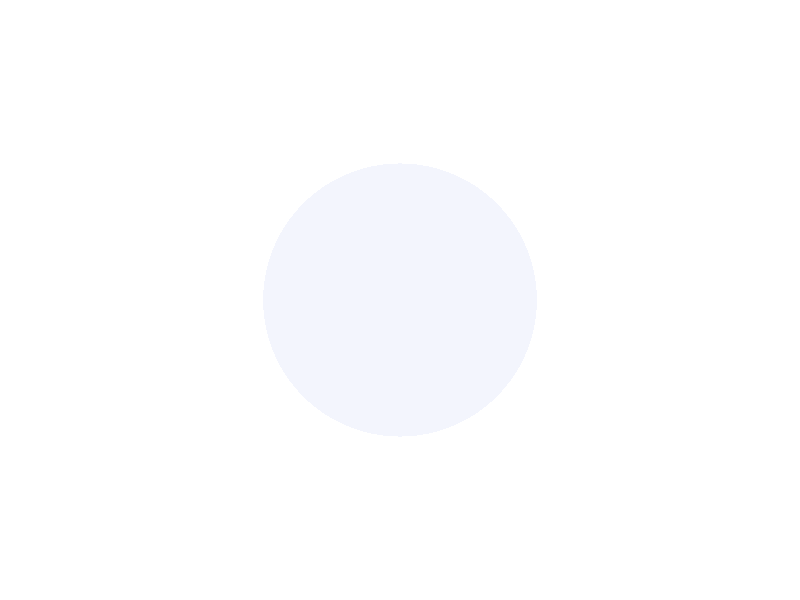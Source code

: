 #include "colors.inc"
#include "metals.inc"
#include "screen.inc"

camera {
  sky <0,0,1>
  location <40,0,0>
  look_at <0,0,0>
  angle 15
}


light_source {
  <50,30,25>
  color rgb<1.0,1.0,1.0>}

background { color rgb<1.0,1.0,1.0>}

//plane { <0,0,1>, 0 texture {pigment{ color rgbf<1,1,1, 0.0>}}   }

#macro arrow (cx,cy,cz,cx1,cy1,cz1 cx2,cy2,cz2, cx3,cy3,cz3)
merge{
cone { <cx,cy,cz>, 0
         <cx1,cy1,cz1>, 0.4  }
cylinder { <cx1,cy1,cz1> <cx2,cy2,cz2>, 0.2  }
sphere { <cx3,cy3,cz3>, 1.8 }
sphere { <cx2,cy2,cz2>, 0.2 }
texture {pigment{color rgb Silver} finish{reflection 0.03 specular 0.5 phong 0.6 phong_size 100 diffuse 0.9 ambient color<0.1,0.1,0.1> brilliance 2 }}} 
#end
arrow(0,0,1.5,  0,0,0.6,  0,0,-1.2,  0,0,0)

